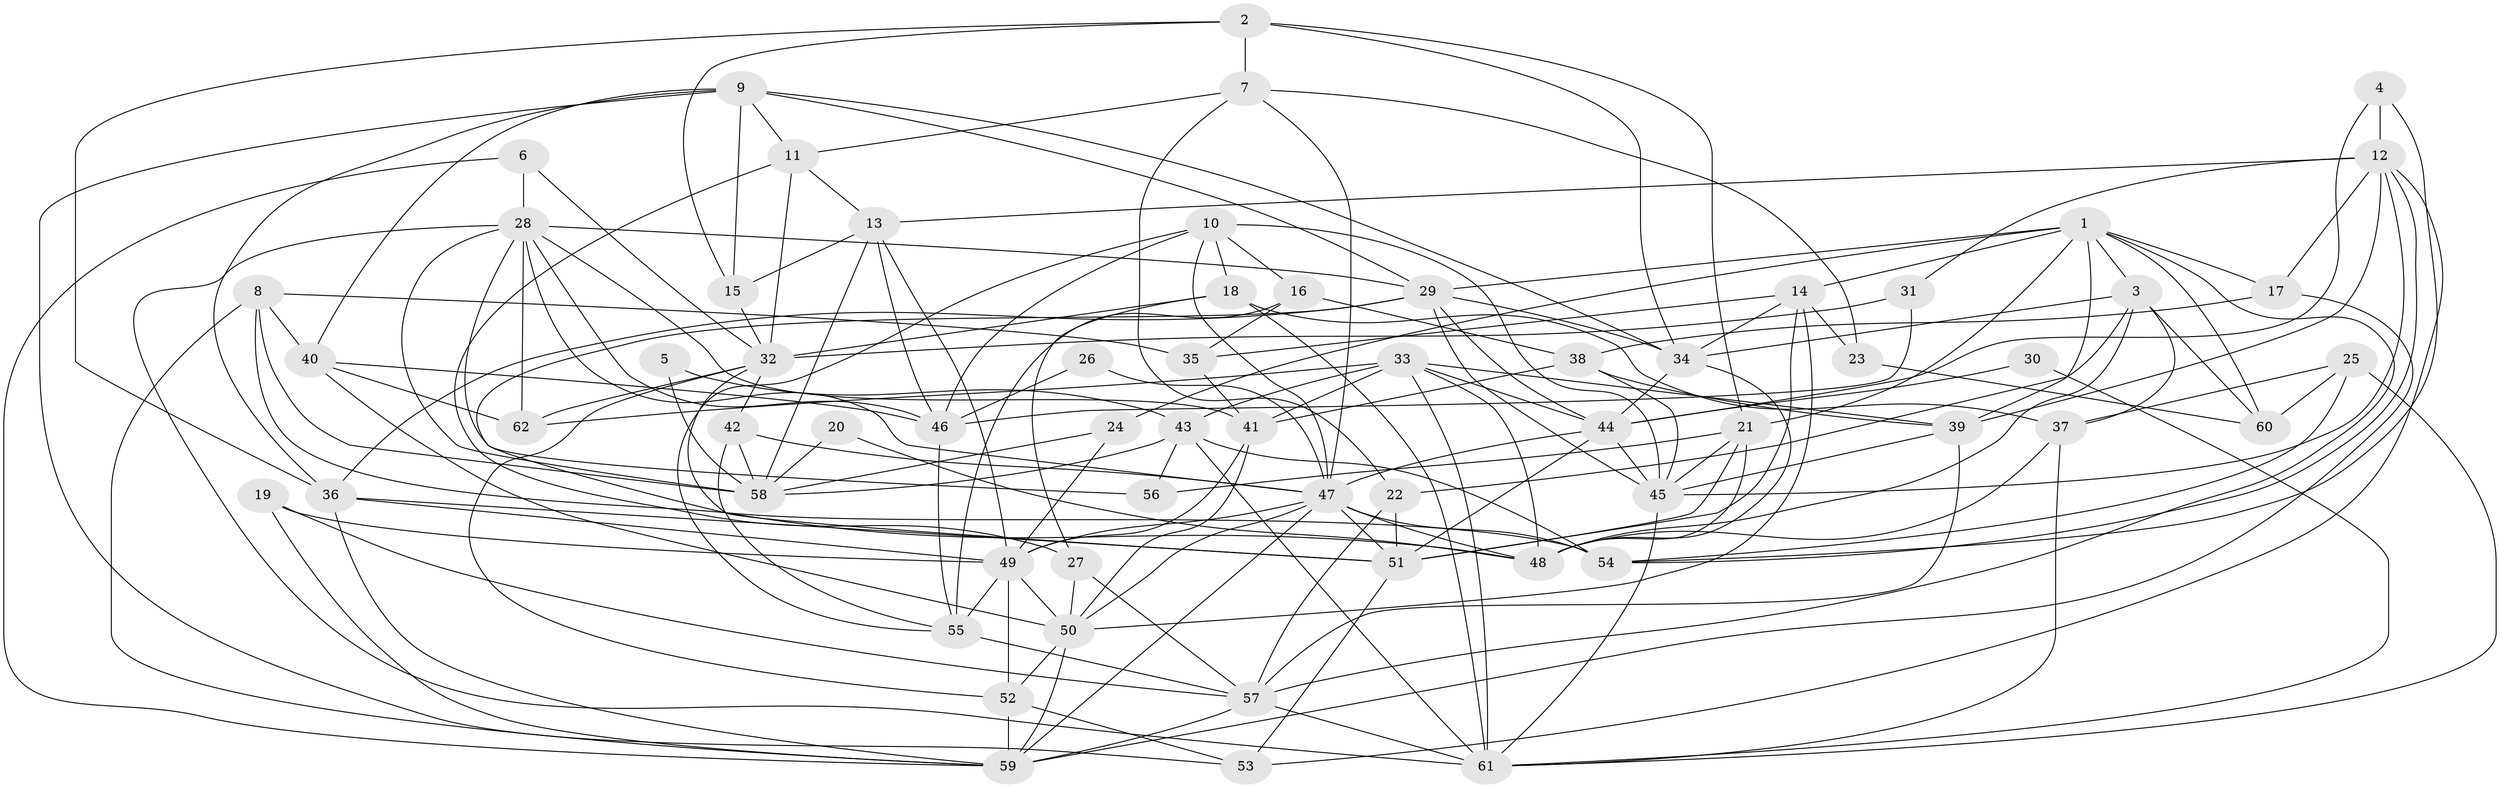 // original degree distribution, {5: 0.21138211382113822, 4: 0.3252032520325203, 3: 0.2682926829268293, 6: 0.08130081300813008, 2: 0.08943089430894309, 7: 0.024390243902439025}
// Generated by graph-tools (version 1.1) at 2025/50/03/09/25 03:50:10]
// undirected, 62 vertices, 175 edges
graph export_dot {
graph [start="1"]
  node [color=gray90,style=filled];
  1;
  2;
  3;
  4;
  5;
  6;
  7;
  8;
  9;
  10;
  11;
  12;
  13;
  14;
  15;
  16;
  17;
  18;
  19;
  20;
  21;
  22;
  23;
  24;
  25;
  26;
  27;
  28;
  29;
  30;
  31;
  32;
  33;
  34;
  35;
  36;
  37;
  38;
  39;
  40;
  41;
  42;
  43;
  44;
  45;
  46;
  47;
  48;
  49;
  50;
  51;
  52;
  53;
  54;
  55;
  56;
  57;
  58;
  59;
  60;
  61;
  62;
  1 -- 3 [weight=1.0];
  1 -- 14 [weight=1.0];
  1 -- 17 [weight=1.0];
  1 -- 21 [weight=1.0];
  1 -- 24 [weight=1.0];
  1 -- 29 [weight=1.0];
  1 -- 39 [weight=1.0];
  1 -- 57 [weight=1.0];
  1 -- 60 [weight=1.0];
  2 -- 7 [weight=1.0];
  2 -- 15 [weight=1.0];
  2 -- 21 [weight=1.0];
  2 -- 34 [weight=1.0];
  2 -- 36 [weight=1.0];
  3 -- 22 [weight=1.0];
  3 -- 34 [weight=1.0];
  3 -- 37 [weight=1.0];
  3 -- 48 [weight=1.0];
  3 -- 60 [weight=1.0];
  4 -- 12 [weight=1.0];
  4 -- 44 [weight=1.0];
  4 -- 54 [weight=1.0];
  5 -- 43 [weight=1.0];
  5 -- 58 [weight=1.0];
  6 -- 28 [weight=1.0];
  6 -- 32 [weight=1.0];
  6 -- 59 [weight=1.0];
  7 -- 11 [weight=1.0];
  7 -- 22 [weight=1.0];
  7 -- 23 [weight=1.0];
  7 -- 47 [weight=1.0];
  8 -- 35 [weight=1.0];
  8 -- 40 [weight=1.0];
  8 -- 54 [weight=1.0];
  8 -- 58 [weight=1.0];
  8 -- 59 [weight=1.0];
  9 -- 11 [weight=1.0];
  9 -- 15 [weight=1.0];
  9 -- 29 [weight=1.0];
  9 -- 34 [weight=1.0];
  9 -- 36 [weight=1.0];
  9 -- 40 [weight=1.0];
  9 -- 53 [weight=1.0];
  10 -- 16 [weight=1.0];
  10 -- 18 [weight=1.0];
  10 -- 45 [weight=1.0];
  10 -- 46 [weight=1.0];
  10 -- 47 [weight=1.0];
  10 -- 55 [weight=1.0];
  11 -- 13 [weight=1.0];
  11 -- 27 [weight=1.0];
  11 -- 32 [weight=1.0];
  12 -- 13 [weight=1.0];
  12 -- 17 [weight=1.0];
  12 -- 31 [weight=1.0];
  12 -- 39 [weight=1.0];
  12 -- 45 [weight=1.0];
  12 -- 53 [weight=1.0];
  12 -- 54 [weight=1.0];
  13 -- 15 [weight=1.0];
  13 -- 46 [weight=1.0];
  13 -- 49 [weight=1.0];
  13 -- 58 [weight=1.0];
  14 -- 23 [weight=1.0];
  14 -- 34 [weight=1.0];
  14 -- 35 [weight=1.0];
  14 -- 50 [weight=1.0];
  14 -- 51 [weight=1.0];
  15 -- 32 [weight=1.0];
  16 -- 35 [weight=1.0];
  16 -- 38 [weight=1.0];
  16 -- 55 [weight=1.0];
  17 -- 38 [weight=1.0];
  17 -- 59 [weight=1.0];
  18 -- 27 [weight=1.0];
  18 -- 32 [weight=1.0];
  18 -- 37 [weight=1.0];
  18 -- 61 [weight=1.0];
  19 -- 49 [weight=1.0];
  19 -- 57 [weight=2.0];
  19 -- 59 [weight=1.0];
  20 -- 48 [weight=2.0];
  20 -- 58 [weight=1.0];
  21 -- 45 [weight=1.0];
  21 -- 48 [weight=1.0];
  21 -- 51 [weight=1.0];
  21 -- 56 [weight=1.0];
  22 -- 51 [weight=1.0];
  22 -- 57 [weight=1.0];
  23 -- 60 [weight=1.0];
  24 -- 49 [weight=1.0];
  24 -- 58 [weight=1.0];
  25 -- 37 [weight=1.0];
  25 -- 54 [weight=1.0];
  25 -- 60 [weight=1.0];
  25 -- 61 [weight=1.0];
  26 -- 46 [weight=1.0];
  26 -- 47 [weight=1.0];
  27 -- 50 [weight=1.0];
  27 -- 57 [weight=1.0];
  28 -- 29 [weight=1.0];
  28 -- 41 [weight=1.0];
  28 -- 46 [weight=1.0];
  28 -- 47 [weight=1.0];
  28 -- 56 [weight=1.0];
  28 -- 58 [weight=1.0];
  28 -- 61 [weight=1.0];
  28 -- 62 [weight=1.0];
  29 -- 34 [weight=1.0];
  29 -- 36 [weight=1.0];
  29 -- 44 [weight=1.0];
  29 -- 45 [weight=1.0];
  29 -- 48 [weight=1.0];
  30 -- 44 [weight=1.0];
  30 -- 61 [weight=1.0];
  31 -- 32 [weight=1.0];
  31 -- 46 [weight=1.0];
  32 -- 42 [weight=1.0];
  32 -- 51 [weight=1.0];
  32 -- 52 [weight=1.0];
  32 -- 62 [weight=1.0];
  33 -- 39 [weight=1.0];
  33 -- 41 [weight=1.0];
  33 -- 43 [weight=1.0];
  33 -- 44 [weight=1.0];
  33 -- 48 [weight=1.0];
  33 -- 61 [weight=1.0];
  33 -- 62 [weight=1.0];
  34 -- 44 [weight=1.0];
  34 -- 48 [weight=1.0];
  35 -- 41 [weight=1.0];
  36 -- 49 [weight=1.0];
  36 -- 51 [weight=1.0];
  36 -- 59 [weight=1.0];
  37 -- 48 [weight=1.0];
  37 -- 61 [weight=1.0];
  38 -- 39 [weight=1.0];
  38 -- 41 [weight=1.0];
  38 -- 45 [weight=1.0];
  39 -- 45 [weight=1.0];
  39 -- 57 [weight=1.0];
  40 -- 46 [weight=1.0];
  40 -- 50 [weight=1.0];
  40 -- 62 [weight=1.0];
  41 -- 49 [weight=1.0];
  41 -- 50 [weight=1.0];
  42 -- 47 [weight=1.0];
  42 -- 55 [weight=1.0];
  42 -- 58 [weight=1.0];
  43 -- 54 [weight=1.0];
  43 -- 56 [weight=1.0];
  43 -- 58 [weight=1.0];
  43 -- 61 [weight=1.0];
  44 -- 45 [weight=1.0];
  44 -- 47 [weight=1.0];
  44 -- 51 [weight=1.0];
  45 -- 61 [weight=1.0];
  46 -- 55 [weight=1.0];
  47 -- 48 [weight=1.0];
  47 -- 49 [weight=1.0];
  47 -- 50 [weight=2.0];
  47 -- 51 [weight=1.0];
  47 -- 54 [weight=1.0];
  47 -- 59 [weight=1.0];
  49 -- 50 [weight=2.0];
  49 -- 52 [weight=2.0];
  49 -- 55 [weight=1.0];
  50 -- 52 [weight=1.0];
  50 -- 59 [weight=1.0];
  51 -- 53 [weight=1.0];
  52 -- 53 [weight=1.0];
  52 -- 59 [weight=1.0];
  55 -- 57 [weight=2.0];
  57 -- 59 [weight=1.0];
  57 -- 61 [weight=1.0];
}
